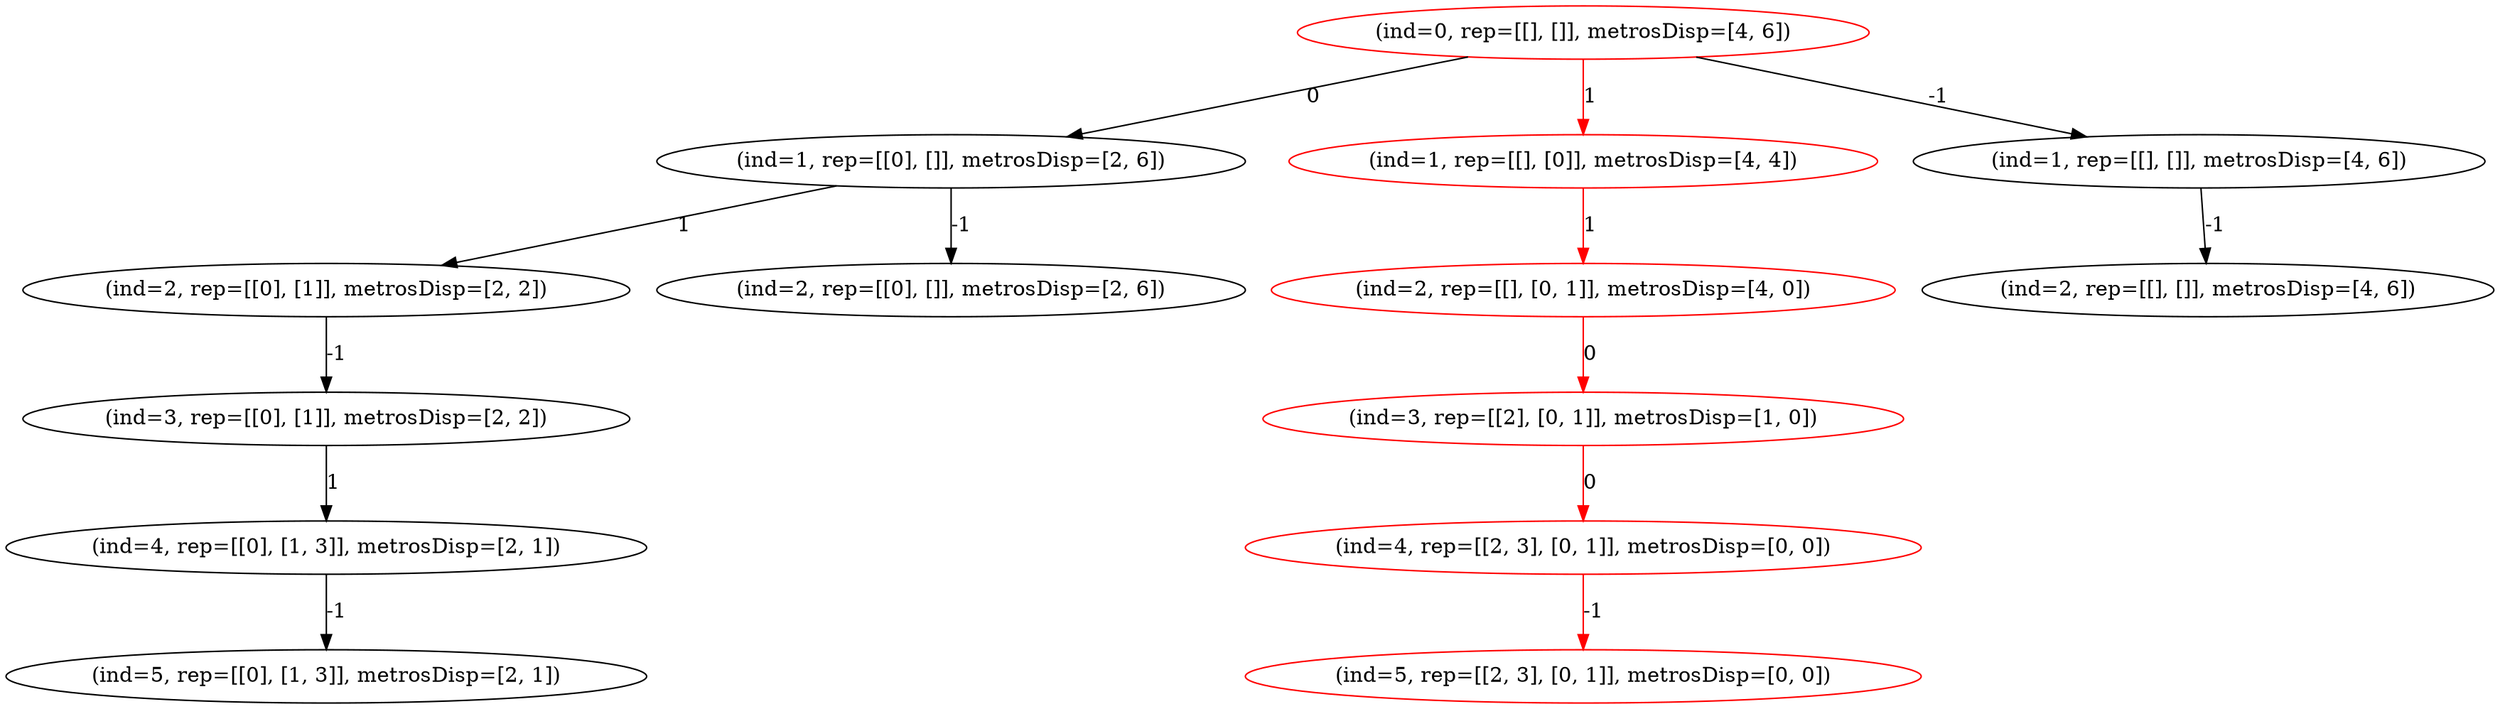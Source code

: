 strict digraph G {
  1 [ label="(ind=4, rep=[[0], [1, 3]], metrosDisp=[2, 1])" ];
  2 [ label="(ind=5, rep=[[0], [1, 3]], metrosDisp=[2, 1])" ];
  3 [ label="(ind=3, rep=[[0], [1]], metrosDisp=[2, 2])" ];
  4 [ label="(ind=2, rep=[[0], [1]], metrosDisp=[2, 2])" ];
  5 [ label="(ind=1, rep=[[0], []], metrosDisp=[2, 6])" ];
  6 [ label="(ind=2, rep=[[0], []], metrosDisp=[2, 6])" ];
  7 [ color="red" label="(ind=0, rep=[[], []], metrosDisp=[4, 6])" ];
  8 [ color="red" label="(ind=4, rep=[[2, 3], [0, 1]], metrosDisp=[0, 0])" ];
  9 [ color="red" label="(ind=5, rep=[[2, 3], [0, 1]], metrosDisp=[0, 0])" ];
  10 [ color="red" label="(ind=3, rep=[[2], [0, 1]], metrosDisp=[1, 0])" ];
  11 [ color="red" label="(ind=2, rep=[[], [0, 1]], metrosDisp=[4, 0])" ];
  12 [ color="red" label="(ind=1, rep=[[], [0]], metrosDisp=[4, 4])" ];
  13 [ label="(ind=1, rep=[[], []], metrosDisp=[4, 6])" ];
  14 [ label="(ind=2, rep=[[], []], metrosDisp=[4, 6])" ];
  1 -> 2 [ label="-1" ];
  3 -> 1 [ label="1" ];
  4 -> 3 [ label="-1" ];
  5 -> 4 [ label="1" ];
  5 -> 6 [ label="-1" ];
  7 -> 5 [ label="0" ];
  8 -> 9 [ color="red" label="-1" ];
  10 -> 8 [ color="red" label="0" ];
  11 -> 10 [ color="red" label="0" ];
  12 -> 11 [ color="red" label="1" ];
  7 -> 12 [ color="red" label="1" ];
  13 -> 14 [ label="-1" ];
  7 -> 13 [ label="-1" ];
}
